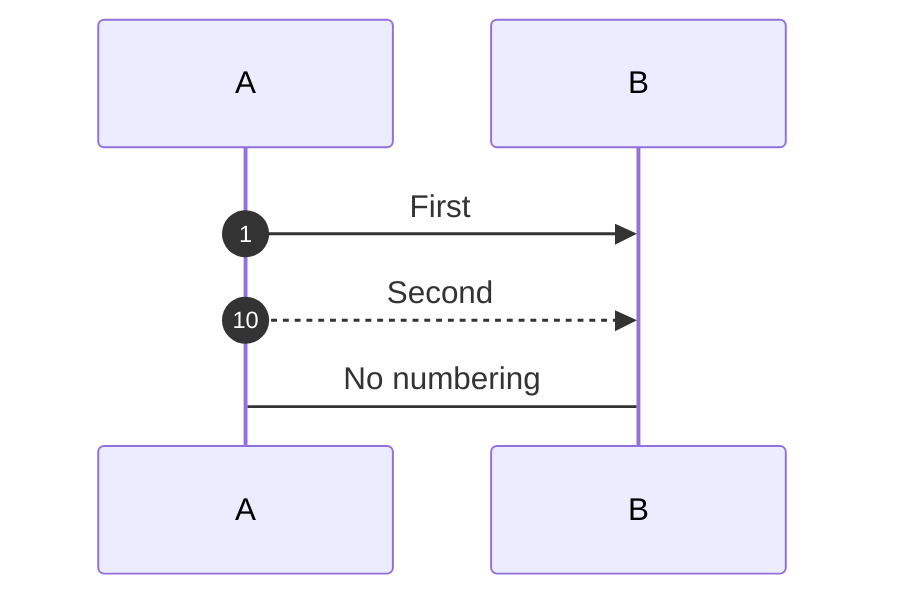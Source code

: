 sequenceDiagram
  autonumber
  participant A
  participant B
  A->>B: First
  autonumber 10 10
  A-->>B: Second
  autonumber off
  A->B: No numbering